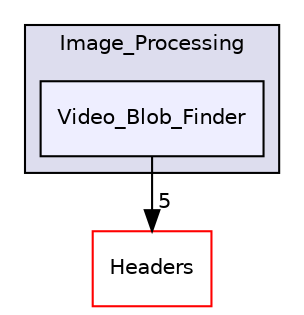 digraph "Video_Blob_Finder" {
  compound=true
  node [ fontsize="10", fontname="Helvetica"];
  edge [ labelfontsize="10", labelfontname="Helvetica"];
  subgraph clusterdir_5bb2369b5f7fa649cc93423e9de5b920 {
    graph [ bgcolor="#ddddee", pencolor="black", label="Image_Processing" fontname="Helvetica", fontsize="10", URL="dir_5bb2369b5f7fa649cc93423e9de5b920.html"]
  dir_db0736fb69550a74b1170387d4e35f83 [shape=box, label="Video_Blob_Finder", style="filled", fillcolor="#eeeeff", pencolor="black", URL="dir_db0736fb69550a74b1170387d4e35f83.html"];
  }
  dir_3ed09e8ce6640af79318ee4a8db1ede0 [shape=box label="Headers" fillcolor="white" style="filled" color="red" URL="dir_3ed09e8ce6640af79318ee4a8db1ede0.html"];
  dir_db0736fb69550a74b1170387d4e35f83->dir_3ed09e8ce6640af79318ee4a8db1ede0 [headlabel="5", labeldistance=1.5 headhref="dir_000054_000008.html"];
}
